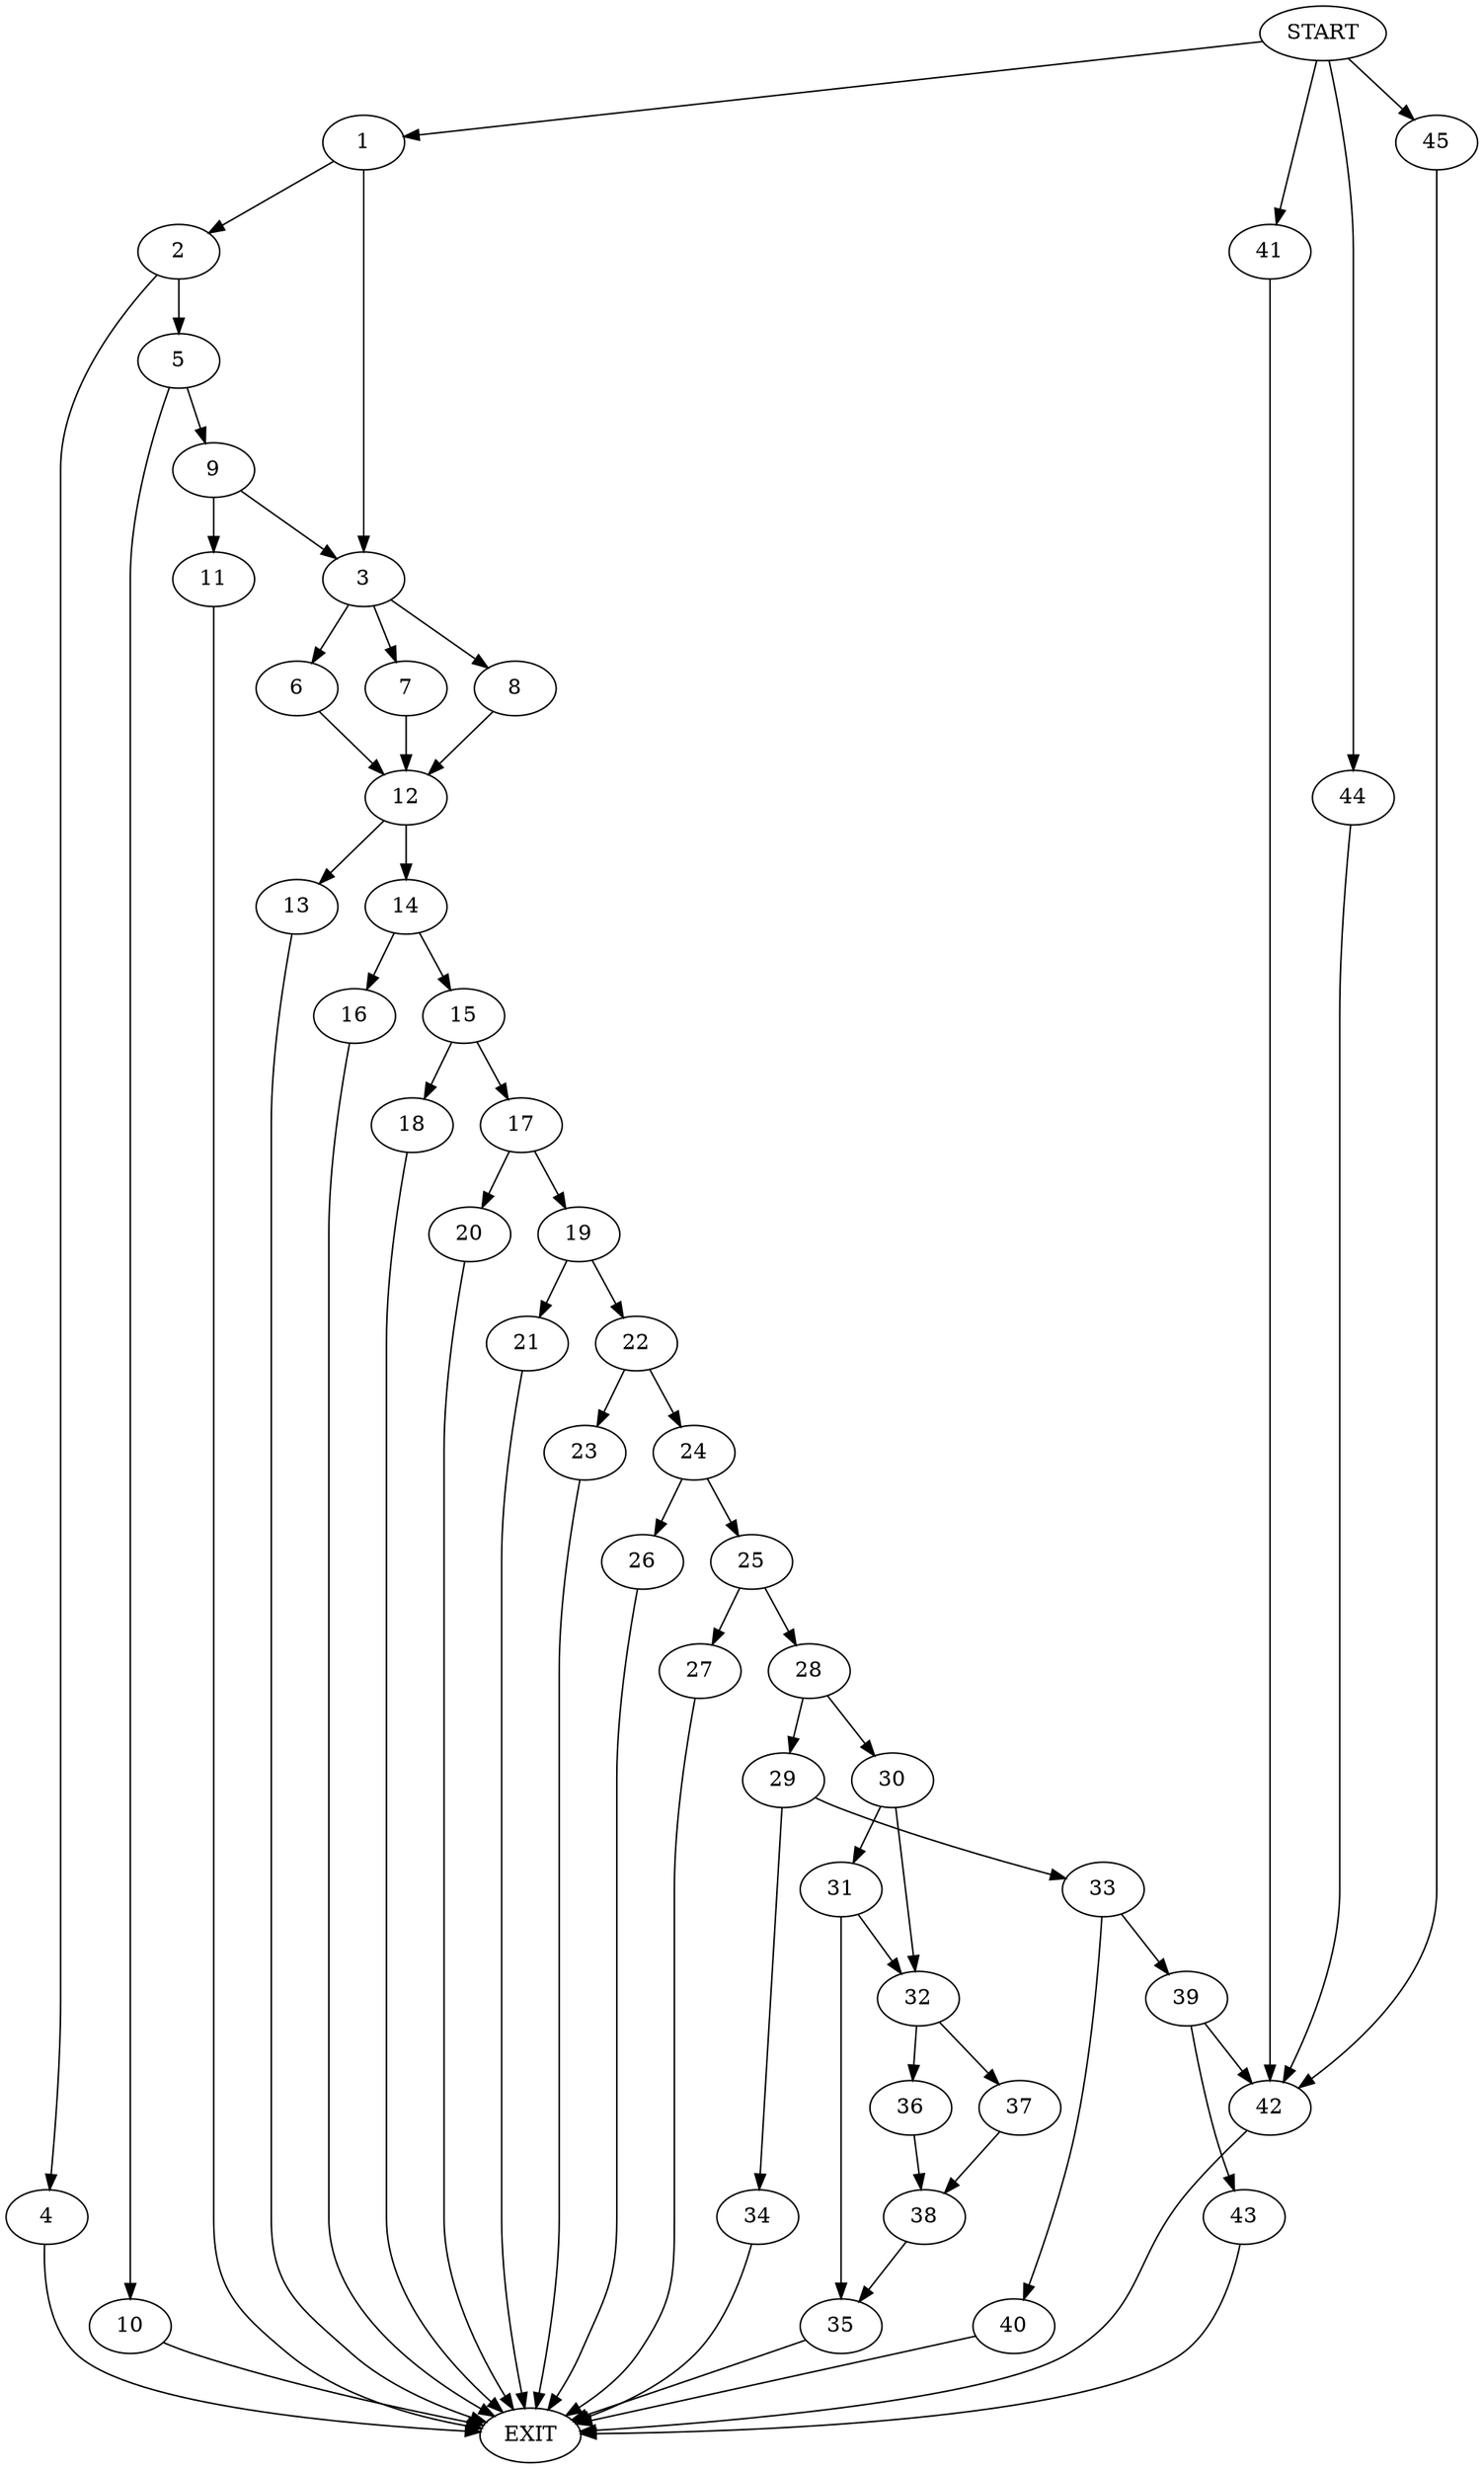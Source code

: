 digraph {
0 [label="START"]
46 [label="EXIT"]
0 -> 1
1 -> 2
1 -> 3
2 -> 4
2 -> 5
3 -> 6
3 -> 7
3 -> 8
5 -> 9
5 -> 10
4 -> 46
9 -> 3
9 -> 11
10 -> 46
11 -> 46
7 -> 12
6 -> 12
8 -> 12
12 -> 13
12 -> 14
14 -> 15
14 -> 16
13 -> 46
16 -> 46
15 -> 17
15 -> 18
17 -> 19
17 -> 20
18 -> 46
20 -> 46
19 -> 21
19 -> 22
22 -> 23
22 -> 24
21 -> 46
24 -> 25
24 -> 26
23 -> 46
25 -> 27
25 -> 28
26 -> 46
27 -> 46
28 -> 29
28 -> 30
30 -> 31
30 -> 32
29 -> 33
29 -> 34
31 -> 35
31 -> 32
32 -> 36
32 -> 37
35 -> 46
36 -> 38
37 -> 38
38 -> 35
33 -> 39
33 -> 40
34 -> 46
0 -> 41
41 -> 42
42 -> 46
39 -> 42
39 -> 43
40 -> 46
0 -> 44
44 -> 42
43 -> 46
0 -> 45
45 -> 42
}
